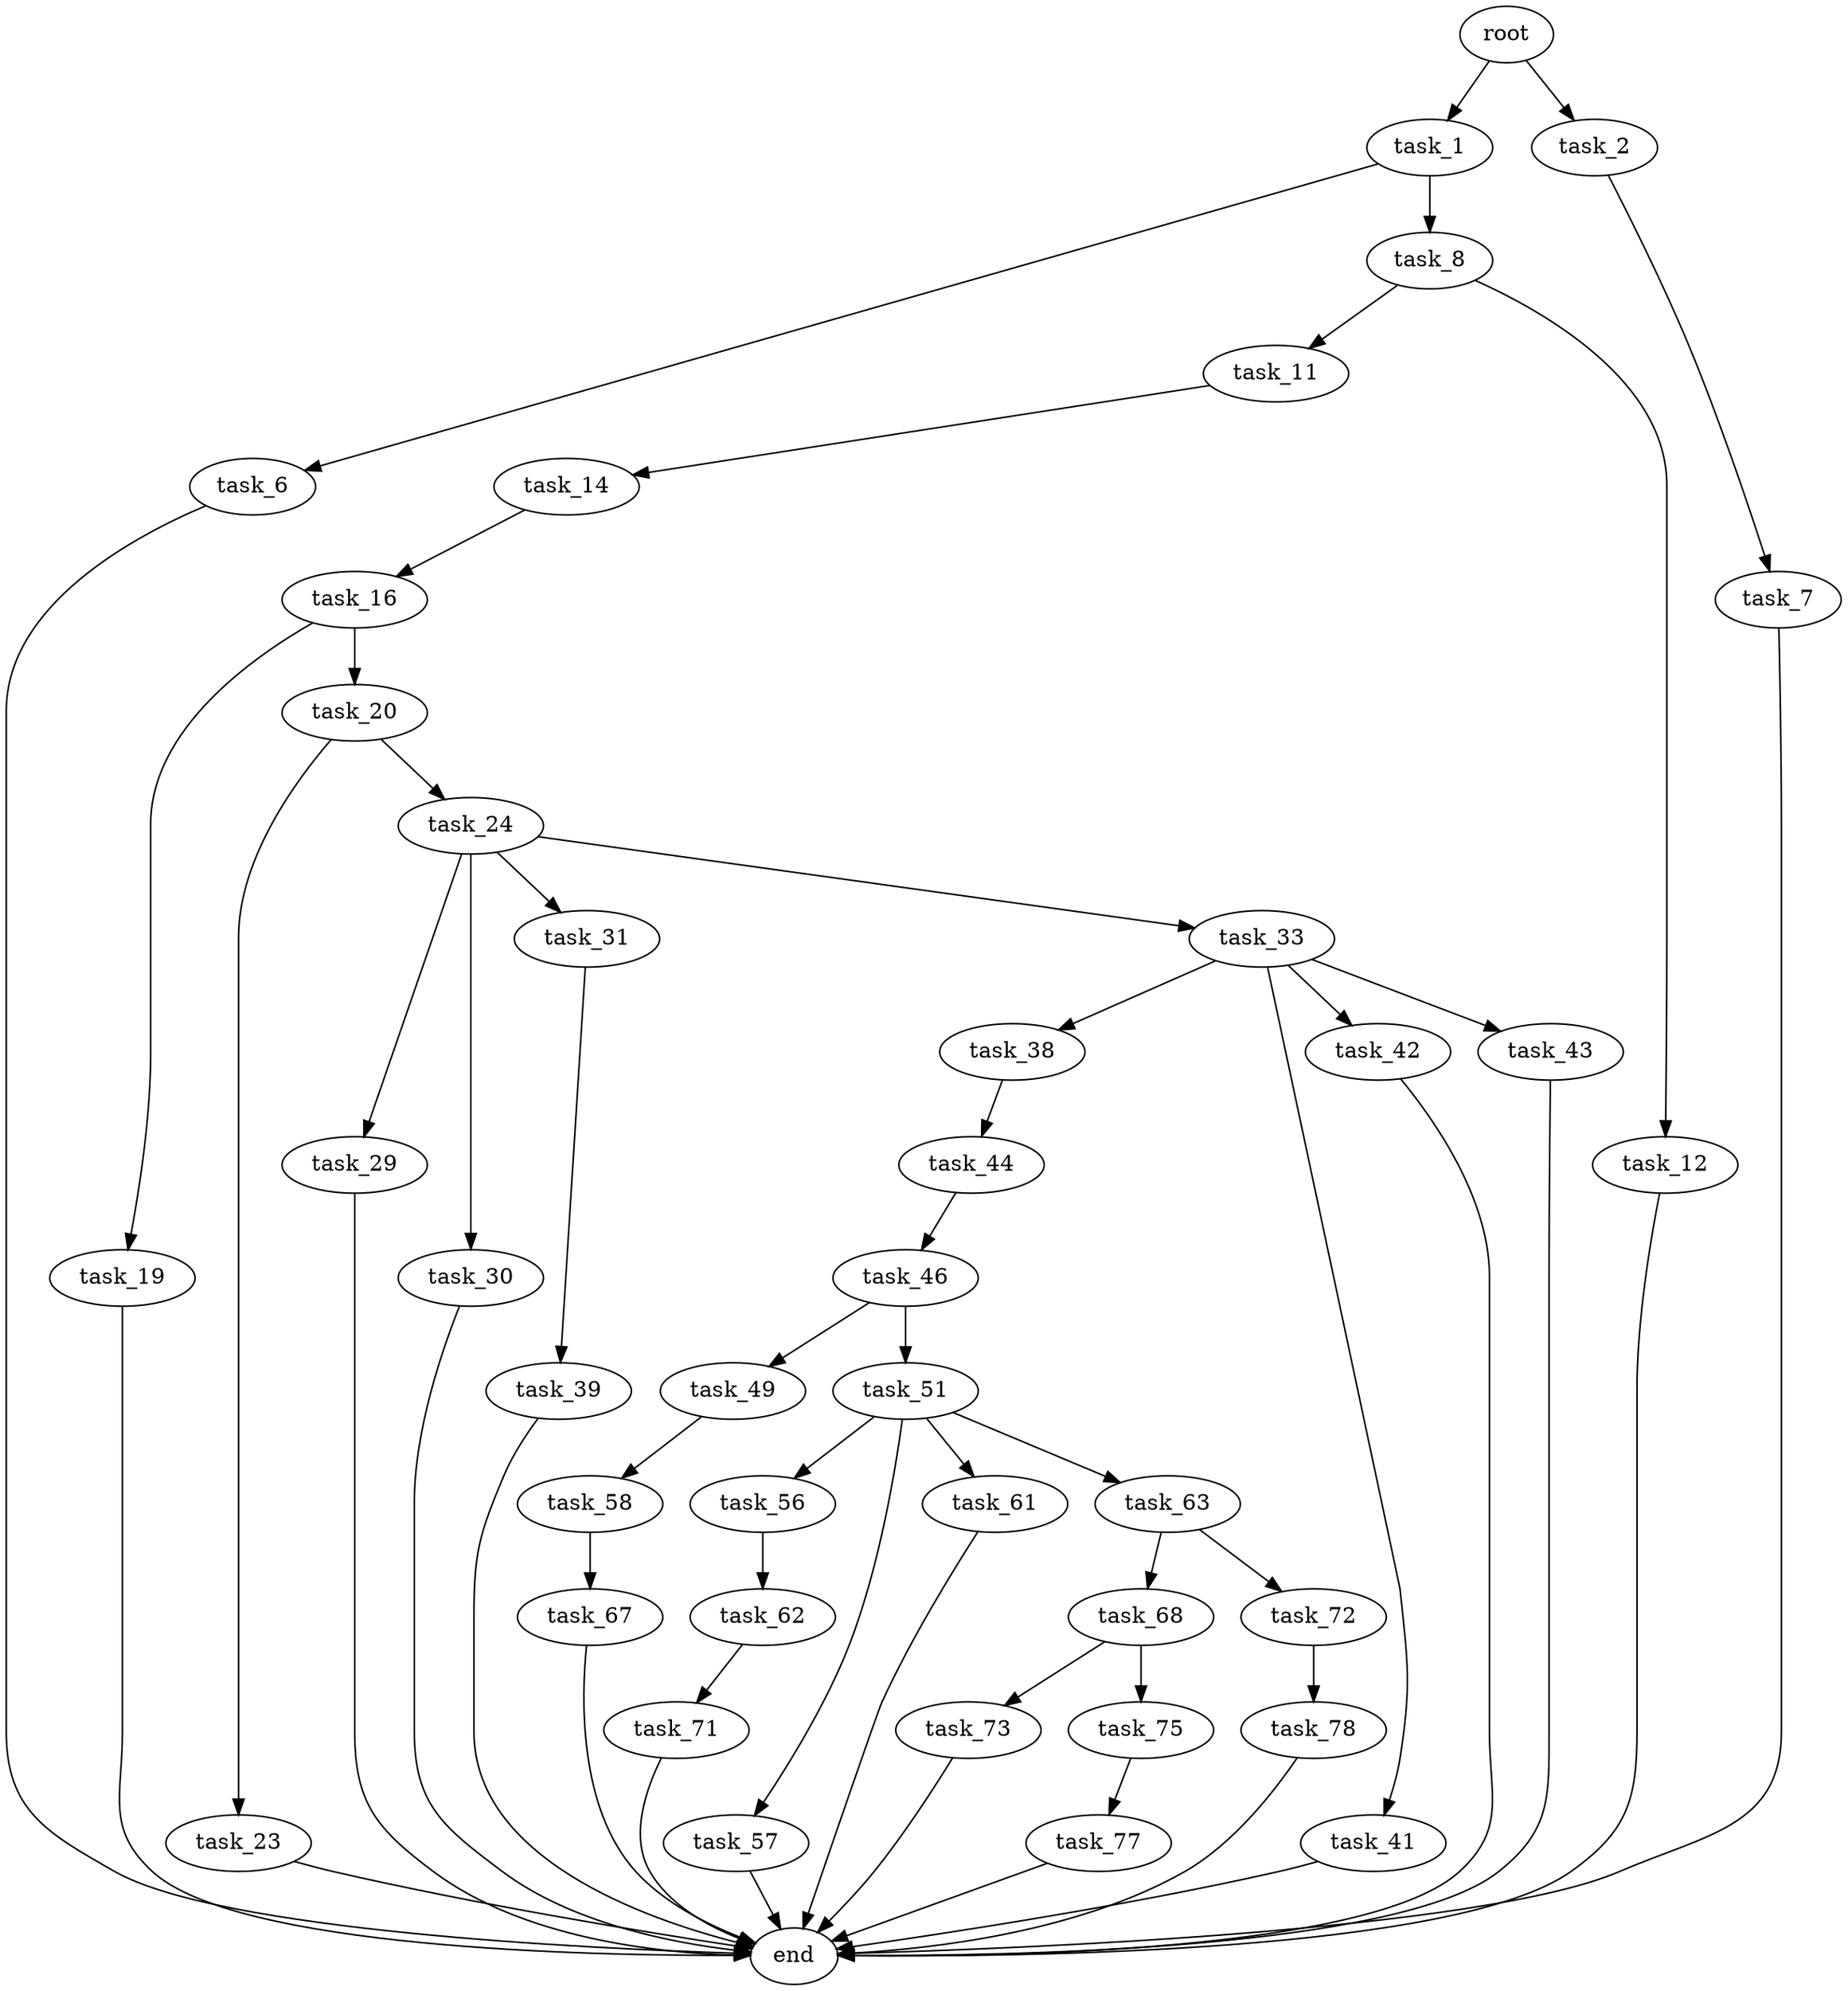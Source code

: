 digraph G {
  root [size="0.000000"];
  task_1 [size="39732341081.000000"];
  task_2 [size="134217728000.000000"];
  task_6 [size="247450269386.000000"];
  task_7 [size="4300289943.000000"];
  task_8 [size="31994693482.000000"];
  task_11 [size="20253083112.000000"];
  task_12 [size="368293445632.000000"];
  task_14 [size="1258504156.000000"];
  task_16 [size="51636240830.000000"];
  task_19 [size="5489664917.000000"];
  task_20 [size="388303208.000000"];
  task_23 [size="10071211256.000000"];
  task_24 [size="231928233984.000000"];
  task_29 [size="47503463265.000000"];
  task_30 [size="9605743283.000000"];
  task_31 [size="19967069643.000000"];
  task_33 [size="34284207244.000000"];
  task_38 [size="633753131485.000000"];
  task_39 [size="4590866539.000000"];
  task_41 [size="183367269981.000000"];
  task_42 [size="134217728000.000000"];
  task_43 [size="782757789696.000000"];
  task_44 [size="30611891162.000000"];
  task_46 [size="70694439043.000000"];
  task_49 [size="33336694237.000000"];
  task_51 [size="1508670866.000000"];
  task_56 [size="98278518866.000000"];
  task_57 [size="664505032.000000"];
  task_58 [size="368293445632.000000"];
  task_61 [size="17966603561.000000"];
  task_62 [size="137097941309.000000"];
  task_63 [size="4689021190.000000"];
  task_67 [size="16316691739.000000"];
  task_68 [size="84359440017.000000"];
  task_71 [size="534953368390.000000"];
  task_72 [size="115090469886.000000"];
  task_73 [size="17111707268.000000"];
  task_75 [size="749050960681.000000"];
  task_77 [size="35368763375.000000"];
  task_78 [size="304747847739.000000"];
  end [size="0.000000"];

  root -> task_1 [size="1.000000"];
  root -> task_2 [size="1.000000"];
  task_1 -> task_6 [size="679477248.000000"];
  task_1 -> task_8 [size="679477248.000000"];
  task_2 -> task_7 [size="209715200.000000"];
  task_6 -> end [size="1.000000"];
  task_7 -> end [size="1.000000"];
  task_8 -> task_11 [size="679477248.000000"];
  task_8 -> task_12 [size="679477248.000000"];
  task_11 -> task_14 [size="33554432.000000"];
  task_12 -> end [size="1.000000"];
  task_14 -> task_16 [size="33554432.000000"];
  task_16 -> task_19 [size="838860800.000000"];
  task_16 -> task_20 [size="838860800.000000"];
  task_19 -> end [size="1.000000"];
  task_20 -> task_23 [size="33554432.000000"];
  task_20 -> task_24 [size="33554432.000000"];
  task_23 -> end [size="1.000000"];
  task_24 -> task_29 [size="301989888.000000"];
  task_24 -> task_30 [size="301989888.000000"];
  task_24 -> task_31 [size="301989888.000000"];
  task_24 -> task_33 [size="301989888.000000"];
  task_29 -> end [size="1.000000"];
  task_30 -> end [size="1.000000"];
  task_31 -> task_39 [size="33554432.000000"];
  task_33 -> task_38 [size="838860800.000000"];
  task_33 -> task_41 [size="838860800.000000"];
  task_33 -> task_42 [size="838860800.000000"];
  task_33 -> task_43 [size="838860800.000000"];
  task_38 -> task_44 [size="679477248.000000"];
  task_39 -> end [size="1.000000"];
  task_41 -> end [size="1.000000"];
  task_42 -> end [size="1.000000"];
  task_43 -> end [size="1.000000"];
  task_44 -> task_46 [size="679477248.000000"];
  task_46 -> task_49 [size="134217728.000000"];
  task_46 -> task_51 [size="134217728.000000"];
  task_49 -> task_58 [size="679477248.000000"];
  task_51 -> task_56 [size="33554432.000000"];
  task_51 -> task_57 [size="33554432.000000"];
  task_51 -> task_61 [size="33554432.000000"];
  task_51 -> task_63 [size="33554432.000000"];
  task_56 -> task_62 [size="75497472.000000"];
  task_57 -> end [size="1.000000"];
  task_58 -> task_67 [size="411041792.000000"];
  task_61 -> end [size="1.000000"];
  task_62 -> task_71 [size="536870912.000000"];
  task_63 -> task_68 [size="301989888.000000"];
  task_63 -> task_72 [size="301989888.000000"];
  task_67 -> end [size="1.000000"];
  task_68 -> task_73 [size="75497472.000000"];
  task_68 -> task_75 [size="75497472.000000"];
  task_71 -> end [size="1.000000"];
  task_72 -> task_78 [size="134217728.000000"];
  task_73 -> end [size="1.000000"];
  task_75 -> task_77 [size="536870912.000000"];
  task_77 -> end [size="1.000000"];
  task_78 -> end [size="1.000000"];
}

